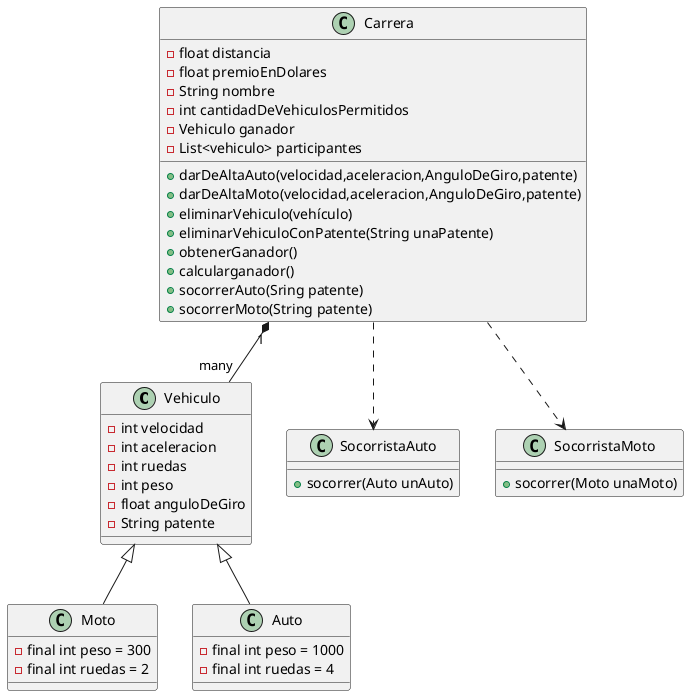 @startuml Diagramas

class Vehiculo {
    - int velocidad
    - int aceleracion
    - int ruedas
    - int peso
    - float anguloDeGiro
    - String patente
}

class Carrera {
    - float distancia
    - float premioEnDolares
    - String nombre
    - int cantidadDeVehiculosPermitidos
    - Vehiculo ganador
    - List<vehiculo> participantes
    + darDeAltaAuto(velocidad,aceleracion,AnguloDeGiro,patente)
    + darDeAltaMoto(velocidad,aceleracion,AnguloDeGiro,patente)
    + eliminarVehiculo(vehículo)
    + eliminarVehiculoConPatente(String unaPatente)
    + obtenerGanador()
    + calcularganador()
    + socorrerAuto(Sring patente)
    + socorrerMoto(String patente)
}

class Moto {
    - final int peso = 300
    - final int ruedas = 2
}

class Auto {
    - final int peso = 1000
    - final int ruedas = 4
}

class SocorristaAuto {
    + socorrer(Auto unAuto)
}

class SocorristaMoto {
    + socorrer(Moto unaMoto)
}

Vehiculo <|-- Auto
Vehiculo <|-- Moto
Carrera ..> SocorristaAuto
Carrera ..> SocorristaMoto
Carrera "1" *-- "many" Vehiculo

@enduml